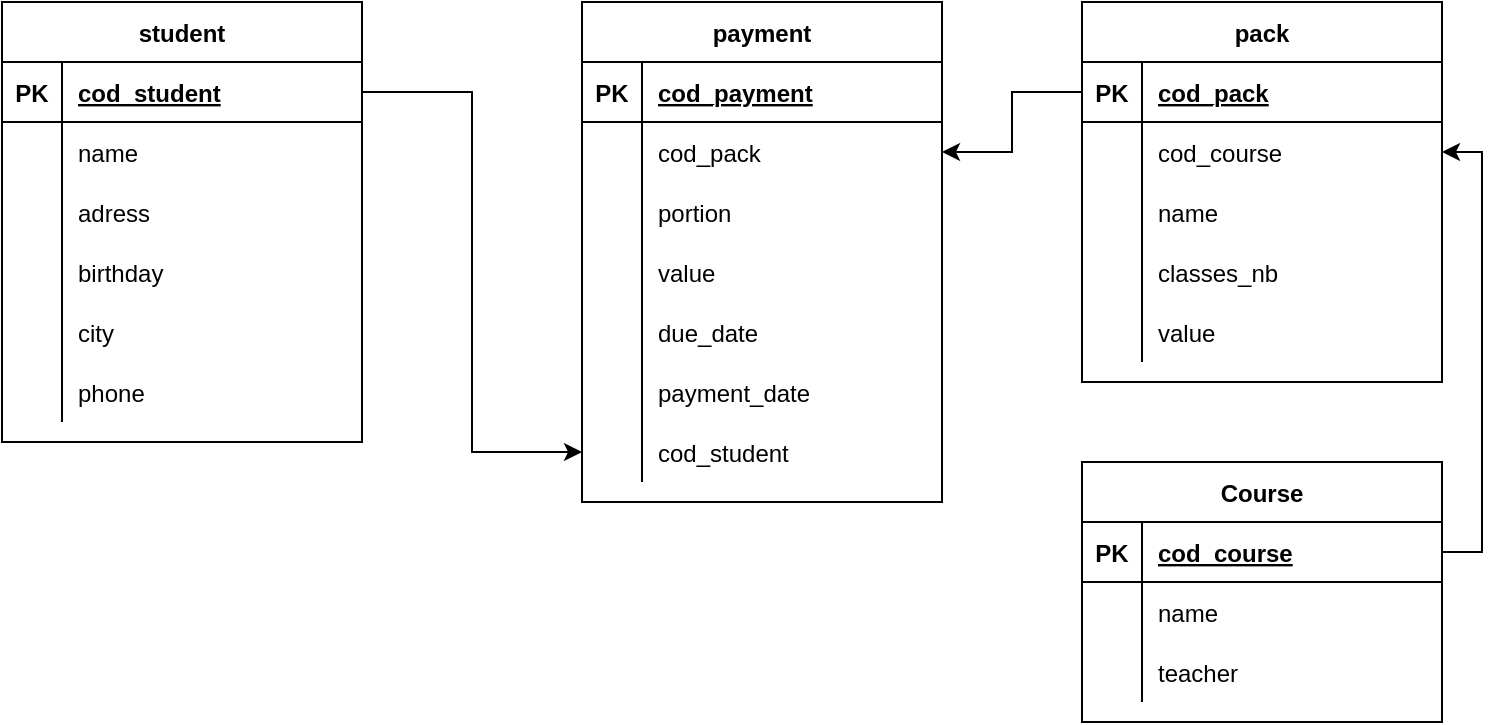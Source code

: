 <mxfile version="14.8.3" type="github">
  <diagram id="yye7fNIyae-eLSomYAyn" name="Page-1">
    <mxGraphModel dx="539" dy="541" grid="1" gridSize="10" guides="1" tooltips="1" connect="1" arrows="1" fold="1" page="1" pageScale="1" pageWidth="827" pageHeight="1169" math="0" shadow="0">
      <root>
        <mxCell id="0" />
        <mxCell id="1" parent="0" />
        <mxCell id="-oQEAZ4wANzjmrP18ibd-1" value="Course" style="shape=table;startSize=30;container=1;collapsible=1;childLayout=tableLayout;fixedRows=1;rowLines=0;fontStyle=1;align=center;resizeLast=1;" vertex="1" parent="1">
          <mxGeometry x="560" y="240" width="180" height="130" as="geometry" />
        </mxCell>
        <mxCell id="-oQEAZ4wANzjmrP18ibd-2" value="" style="shape=partialRectangle;collapsible=0;dropTarget=0;pointerEvents=0;fillColor=none;top=0;left=0;bottom=1;right=0;points=[[0,0.5],[1,0.5]];portConstraint=eastwest;" vertex="1" parent="-oQEAZ4wANzjmrP18ibd-1">
          <mxGeometry y="30" width="180" height="30" as="geometry" />
        </mxCell>
        <mxCell id="-oQEAZ4wANzjmrP18ibd-3" value="PK" style="shape=partialRectangle;connectable=0;fillColor=none;top=0;left=0;bottom=0;right=0;fontStyle=1;overflow=hidden;" vertex="1" parent="-oQEAZ4wANzjmrP18ibd-2">
          <mxGeometry width="30" height="30" as="geometry" />
        </mxCell>
        <mxCell id="-oQEAZ4wANzjmrP18ibd-4" value="cod_course" style="shape=partialRectangle;connectable=0;fillColor=none;top=0;left=0;bottom=0;right=0;align=left;spacingLeft=6;fontStyle=5;overflow=hidden;" vertex="1" parent="-oQEAZ4wANzjmrP18ibd-2">
          <mxGeometry x="30" width="150" height="30" as="geometry" />
        </mxCell>
        <mxCell id="-oQEAZ4wANzjmrP18ibd-5" value="" style="shape=partialRectangle;collapsible=0;dropTarget=0;pointerEvents=0;fillColor=none;top=0;left=0;bottom=0;right=0;points=[[0,0.5],[1,0.5]];portConstraint=eastwest;" vertex="1" parent="-oQEAZ4wANzjmrP18ibd-1">
          <mxGeometry y="60" width="180" height="30" as="geometry" />
        </mxCell>
        <mxCell id="-oQEAZ4wANzjmrP18ibd-6" value="" style="shape=partialRectangle;connectable=0;fillColor=none;top=0;left=0;bottom=0;right=0;editable=1;overflow=hidden;" vertex="1" parent="-oQEAZ4wANzjmrP18ibd-5">
          <mxGeometry width="30" height="30" as="geometry" />
        </mxCell>
        <mxCell id="-oQEAZ4wANzjmrP18ibd-7" value="name" style="shape=partialRectangle;connectable=0;fillColor=none;top=0;left=0;bottom=0;right=0;align=left;spacingLeft=6;overflow=hidden;" vertex="1" parent="-oQEAZ4wANzjmrP18ibd-5">
          <mxGeometry x="30" width="150" height="30" as="geometry" />
        </mxCell>
        <mxCell id="-oQEAZ4wANzjmrP18ibd-8" value="" style="shape=partialRectangle;collapsible=0;dropTarget=0;pointerEvents=0;fillColor=none;top=0;left=0;bottom=0;right=0;points=[[0,0.5],[1,0.5]];portConstraint=eastwest;" vertex="1" parent="-oQEAZ4wANzjmrP18ibd-1">
          <mxGeometry y="90" width="180" height="30" as="geometry" />
        </mxCell>
        <mxCell id="-oQEAZ4wANzjmrP18ibd-9" value="" style="shape=partialRectangle;connectable=0;fillColor=none;top=0;left=0;bottom=0;right=0;editable=1;overflow=hidden;" vertex="1" parent="-oQEAZ4wANzjmrP18ibd-8">
          <mxGeometry width="30" height="30" as="geometry" />
        </mxCell>
        <mxCell id="-oQEAZ4wANzjmrP18ibd-10" value="teacher" style="shape=partialRectangle;connectable=0;fillColor=none;top=0;left=0;bottom=0;right=0;align=left;spacingLeft=6;overflow=hidden;" vertex="1" parent="-oQEAZ4wANzjmrP18ibd-8">
          <mxGeometry x="30" width="150" height="30" as="geometry" />
        </mxCell>
        <mxCell id="-oQEAZ4wANzjmrP18ibd-14" value="student" style="shape=table;startSize=30;container=1;collapsible=1;childLayout=tableLayout;fixedRows=1;rowLines=0;fontStyle=1;align=center;resizeLast=1;" vertex="1" parent="1">
          <mxGeometry x="20" y="10" width="180" height="220" as="geometry" />
        </mxCell>
        <mxCell id="-oQEAZ4wANzjmrP18ibd-15" value="" style="shape=partialRectangle;collapsible=0;dropTarget=0;pointerEvents=0;fillColor=none;top=0;left=0;bottom=1;right=0;points=[[0,0.5],[1,0.5]];portConstraint=eastwest;" vertex="1" parent="-oQEAZ4wANzjmrP18ibd-14">
          <mxGeometry y="30" width="180" height="30" as="geometry" />
        </mxCell>
        <mxCell id="-oQEAZ4wANzjmrP18ibd-16" value="PK" style="shape=partialRectangle;connectable=0;fillColor=none;top=0;left=0;bottom=0;right=0;fontStyle=1;overflow=hidden;" vertex="1" parent="-oQEAZ4wANzjmrP18ibd-15">
          <mxGeometry width="30" height="30" as="geometry" />
        </mxCell>
        <mxCell id="-oQEAZ4wANzjmrP18ibd-17" value="cod_student" style="shape=partialRectangle;connectable=0;fillColor=none;top=0;left=0;bottom=0;right=0;align=left;spacingLeft=6;fontStyle=5;overflow=hidden;" vertex="1" parent="-oQEAZ4wANzjmrP18ibd-15">
          <mxGeometry x="30" width="150" height="30" as="geometry" />
        </mxCell>
        <mxCell id="-oQEAZ4wANzjmrP18ibd-18" value="" style="shape=partialRectangle;collapsible=0;dropTarget=0;pointerEvents=0;fillColor=none;top=0;left=0;bottom=0;right=0;points=[[0,0.5],[1,0.5]];portConstraint=eastwest;" vertex="1" parent="-oQEAZ4wANzjmrP18ibd-14">
          <mxGeometry y="60" width="180" height="30" as="geometry" />
        </mxCell>
        <mxCell id="-oQEAZ4wANzjmrP18ibd-19" value="" style="shape=partialRectangle;connectable=0;fillColor=none;top=0;left=0;bottom=0;right=0;editable=1;overflow=hidden;" vertex="1" parent="-oQEAZ4wANzjmrP18ibd-18">
          <mxGeometry width="30" height="30" as="geometry" />
        </mxCell>
        <mxCell id="-oQEAZ4wANzjmrP18ibd-20" value="name" style="shape=partialRectangle;connectable=0;fillColor=none;top=0;left=0;bottom=0;right=0;align=left;spacingLeft=6;overflow=hidden;" vertex="1" parent="-oQEAZ4wANzjmrP18ibd-18">
          <mxGeometry x="30" width="150" height="30" as="geometry" />
        </mxCell>
        <mxCell id="-oQEAZ4wANzjmrP18ibd-21" value="" style="shape=partialRectangle;collapsible=0;dropTarget=0;pointerEvents=0;fillColor=none;top=0;left=0;bottom=0;right=0;points=[[0,0.5],[1,0.5]];portConstraint=eastwest;" vertex="1" parent="-oQEAZ4wANzjmrP18ibd-14">
          <mxGeometry y="90" width="180" height="30" as="geometry" />
        </mxCell>
        <mxCell id="-oQEAZ4wANzjmrP18ibd-22" value="" style="shape=partialRectangle;connectable=0;fillColor=none;top=0;left=0;bottom=0;right=0;editable=1;overflow=hidden;" vertex="1" parent="-oQEAZ4wANzjmrP18ibd-21">
          <mxGeometry width="30" height="30" as="geometry" />
        </mxCell>
        <mxCell id="-oQEAZ4wANzjmrP18ibd-23" value="adress" style="shape=partialRectangle;connectable=0;fillColor=none;top=0;left=0;bottom=0;right=0;align=left;spacingLeft=6;overflow=hidden;" vertex="1" parent="-oQEAZ4wANzjmrP18ibd-21">
          <mxGeometry x="30" width="150" height="30" as="geometry" />
        </mxCell>
        <mxCell id="-oQEAZ4wANzjmrP18ibd-24" value="" style="shape=partialRectangle;collapsible=0;dropTarget=0;pointerEvents=0;fillColor=none;top=0;left=0;bottom=0;right=0;points=[[0,0.5],[1,0.5]];portConstraint=eastwest;" vertex="1" parent="-oQEAZ4wANzjmrP18ibd-14">
          <mxGeometry y="120" width="180" height="30" as="geometry" />
        </mxCell>
        <mxCell id="-oQEAZ4wANzjmrP18ibd-25" value="" style="shape=partialRectangle;connectable=0;fillColor=none;top=0;left=0;bottom=0;right=0;editable=1;overflow=hidden;" vertex="1" parent="-oQEAZ4wANzjmrP18ibd-24">
          <mxGeometry width="30" height="30" as="geometry" />
        </mxCell>
        <mxCell id="-oQEAZ4wANzjmrP18ibd-26" value="birthday" style="shape=partialRectangle;connectable=0;fillColor=none;top=0;left=0;bottom=0;right=0;align=left;spacingLeft=6;overflow=hidden;" vertex="1" parent="-oQEAZ4wANzjmrP18ibd-24">
          <mxGeometry x="30" width="150" height="30" as="geometry" />
        </mxCell>
        <mxCell id="-oQEAZ4wANzjmrP18ibd-27" value="" style="shape=partialRectangle;collapsible=0;dropTarget=0;pointerEvents=0;fillColor=none;top=0;left=0;bottom=0;right=0;points=[[0,0.5],[1,0.5]];portConstraint=eastwest;" vertex="1" parent="-oQEAZ4wANzjmrP18ibd-14">
          <mxGeometry y="150" width="180" height="30" as="geometry" />
        </mxCell>
        <mxCell id="-oQEAZ4wANzjmrP18ibd-28" value="" style="shape=partialRectangle;connectable=0;fillColor=none;top=0;left=0;bottom=0;right=0;editable=1;overflow=hidden;" vertex="1" parent="-oQEAZ4wANzjmrP18ibd-27">
          <mxGeometry width="30" height="30" as="geometry" />
        </mxCell>
        <mxCell id="-oQEAZ4wANzjmrP18ibd-29" value="city" style="shape=partialRectangle;connectable=0;fillColor=none;top=0;left=0;bottom=0;right=0;align=left;spacingLeft=6;overflow=hidden;" vertex="1" parent="-oQEAZ4wANzjmrP18ibd-27">
          <mxGeometry x="30" width="150" height="30" as="geometry" />
        </mxCell>
        <mxCell id="-oQEAZ4wANzjmrP18ibd-30" value="" style="shape=partialRectangle;collapsible=0;dropTarget=0;pointerEvents=0;fillColor=none;top=0;left=0;bottom=0;right=0;points=[[0,0.5],[1,0.5]];portConstraint=eastwest;" vertex="1" parent="-oQEAZ4wANzjmrP18ibd-14">
          <mxGeometry y="180" width="180" height="30" as="geometry" />
        </mxCell>
        <mxCell id="-oQEAZ4wANzjmrP18ibd-31" value="" style="shape=partialRectangle;connectable=0;fillColor=none;top=0;left=0;bottom=0;right=0;editable=1;overflow=hidden;" vertex="1" parent="-oQEAZ4wANzjmrP18ibd-30">
          <mxGeometry width="30" height="30" as="geometry" />
        </mxCell>
        <mxCell id="-oQEAZ4wANzjmrP18ibd-32" value="phone" style="shape=partialRectangle;connectable=0;fillColor=none;top=0;left=0;bottom=0;right=0;align=left;spacingLeft=6;overflow=hidden;" vertex="1" parent="-oQEAZ4wANzjmrP18ibd-30">
          <mxGeometry x="30" width="150" height="30" as="geometry" />
        </mxCell>
        <mxCell id="-oQEAZ4wANzjmrP18ibd-33" value="pack" style="shape=table;startSize=30;container=1;collapsible=1;childLayout=tableLayout;fixedRows=1;rowLines=0;fontStyle=1;align=center;resizeLast=1;" vertex="1" parent="1">
          <mxGeometry x="560" y="10" width="180" height="190" as="geometry" />
        </mxCell>
        <mxCell id="-oQEAZ4wANzjmrP18ibd-34" value="" style="shape=partialRectangle;collapsible=0;dropTarget=0;pointerEvents=0;fillColor=none;top=0;left=0;bottom=1;right=0;points=[[0,0.5],[1,0.5]];portConstraint=eastwest;" vertex="1" parent="-oQEAZ4wANzjmrP18ibd-33">
          <mxGeometry y="30" width="180" height="30" as="geometry" />
        </mxCell>
        <mxCell id="-oQEAZ4wANzjmrP18ibd-35" value="PK" style="shape=partialRectangle;connectable=0;fillColor=none;top=0;left=0;bottom=0;right=0;fontStyle=1;overflow=hidden;" vertex="1" parent="-oQEAZ4wANzjmrP18ibd-34">
          <mxGeometry width="30" height="30" as="geometry" />
        </mxCell>
        <mxCell id="-oQEAZ4wANzjmrP18ibd-36" value="cod_pack" style="shape=partialRectangle;connectable=0;fillColor=none;top=0;left=0;bottom=0;right=0;align=left;spacingLeft=6;fontStyle=5;overflow=hidden;" vertex="1" parent="-oQEAZ4wANzjmrP18ibd-34">
          <mxGeometry x="30" width="150" height="30" as="geometry" />
        </mxCell>
        <mxCell id="-oQEAZ4wANzjmrP18ibd-37" value="" style="shape=partialRectangle;collapsible=0;dropTarget=0;pointerEvents=0;fillColor=none;top=0;left=0;bottom=0;right=0;points=[[0,0.5],[1,0.5]];portConstraint=eastwest;" vertex="1" parent="-oQEAZ4wANzjmrP18ibd-33">
          <mxGeometry y="60" width="180" height="30" as="geometry" />
        </mxCell>
        <mxCell id="-oQEAZ4wANzjmrP18ibd-38" value="" style="shape=partialRectangle;connectable=0;fillColor=none;top=0;left=0;bottom=0;right=0;editable=1;overflow=hidden;" vertex="1" parent="-oQEAZ4wANzjmrP18ibd-37">
          <mxGeometry width="30" height="30" as="geometry" />
        </mxCell>
        <mxCell id="-oQEAZ4wANzjmrP18ibd-39" value="cod_course" style="shape=partialRectangle;connectable=0;fillColor=none;top=0;left=0;bottom=0;right=0;align=left;spacingLeft=6;overflow=hidden;" vertex="1" parent="-oQEAZ4wANzjmrP18ibd-37">
          <mxGeometry x="30" width="150" height="30" as="geometry" />
        </mxCell>
        <mxCell id="-oQEAZ4wANzjmrP18ibd-40" value="" style="shape=partialRectangle;collapsible=0;dropTarget=0;pointerEvents=0;fillColor=none;top=0;left=0;bottom=0;right=0;points=[[0,0.5],[1,0.5]];portConstraint=eastwest;" vertex="1" parent="-oQEAZ4wANzjmrP18ibd-33">
          <mxGeometry y="90" width="180" height="30" as="geometry" />
        </mxCell>
        <mxCell id="-oQEAZ4wANzjmrP18ibd-41" value="" style="shape=partialRectangle;connectable=0;fillColor=none;top=0;left=0;bottom=0;right=0;editable=1;overflow=hidden;" vertex="1" parent="-oQEAZ4wANzjmrP18ibd-40">
          <mxGeometry width="30" height="30" as="geometry" />
        </mxCell>
        <mxCell id="-oQEAZ4wANzjmrP18ibd-42" value="name" style="shape=partialRectangle;connectable=0;fillColor=none;top=0;left=0;bottom=0;right=0;align=left;spacingLeft=6;overflow=hidden;" vertex="1" parent="-oQEAZ4wANzjmrP18ibd-40">
          <mxGeometry x="30" width="150" height="30" as="geometry" />
        </mxCell>
        <mxCell id="-oQEAZ4wANzjmrP18ibd-43" value="" style="shape=partialRectangle;collapsible=0;dropTarget=0;pointerEvents=0;fillColor=none;top=0;left=0;bottom=0;right=0;points=[[0,0.5],[1,0.5]];portConstraint=eastwest;" vertex="1" parent="-oQEAZ4wANzjmrP18ibd-33">
          <mxGeometry y="120" width="180" height="30" as="geometry" />
        </mxCell>
        <mxCell id="-oQEAZ4wANzjmrP18ibd-44" value="" style="shape=partialRectangle;connectable=0;fillColor=none;top=0;left=0;bottom=0;right=0;editable=1;overflow=hidden;" vertex="1" parent="-oQEAZ4wANzjmrP18ibd-43">
          <mxGeometry width="30" height="30" as="geometry" />
        </mxCell>
        <mxCell id="-oQEAZ4wANzjmrP18ibd-45" value="classes_nb" style="shape=partialRectangle;connectable=0;fillColor=none;top=0;left=0;bottom=0;right=0;align=left;spacingLeft=6;overflow=hidden;" vertex="1" parent="-oQEAZ4wANzjmrP18ibd-43">
          <mxGeometry x="30" width="150" height="30" as="geometry" />
        </mxCell>
        <mxCell id="-oQEAZ4wANzjmrP18ibd-46" value="" style="shape=partialRectangle;collapsible=0;dropTarget=0;pointerEvents=0;fillColor=none;top=0;left=0;bottom=0;right=0;points=[[0,0.5],[1,0.5]];portConstraint=eastwest;" vertex="1" parent="-oQEAZ4wANzjmrP18ibd-33">
          <mxGeometry y="150" width="180" height="30" as="geometry" />
        </mxCell>
        <mxCell id="-oQEAZ4wANzjmrP18ibd-47" value="" style="shape=partialRectangle;connectable=0;fillColor=none;top=0;left=0;bottom=0;right=0;editable=1;overflow=hidden;" vertex="1" parent="-oQEAZ4wANzjmrP18ibd-46">
          <mxGeometry width="30" height="30" as="geometry" />
        </mxCell>
        <mxCell id="-oQEAZ4wANzjmrP18ibd-48" value="value" style="shape=partialRectangle;connectable=0;fillColor=none;top=0;left=0;bottom=0;right=0;align=left;spacingLeft=6;overflow=hidden;" vertex="1" parent="-oQEAZ4wANzjmrP18ibd-46">
          <mxGeometry x="30" width="150" height="30" as="geometry" />
        </mxCell>
        <mxCell id="-oQEAZ4wANzjmrP18ibd-49" value="payment" style="shape=table;startSize=30;container=1;collapsible=1;childLayout=tableLayout;fixedRows=1;rowLines=0;fontStyle=1;align=center;resizeLast=1;" vertex="1" parent="1">
          <mxGeometry x="310" y="10" width="180" height="250" as="geometry" />
        </mxCell>
        <mxCell id="-oQEAZ4wANzjmrP18ibd-50" value="" style="shape=partialRectangle;collapsible=0;dropTarget=0;pointerEvents=0;fillColor=none;top=0;left=0;bottom=1;right=0;points=[[0,0.5],[1,0.5]];portConstraint=eastwest;" vertex="1" parent="-oQEAZ4wANzjmrP18ibd-49">
          <mxGeometry y="30" width="180" height="30" as="geometry" />
        </mxCell>
        <mxCell id="-oQEAZ4wANzjmrP18ibd-51" value="PK" style="shape=partialRectangle;connectable=0;fillColor=none;top=0;left=0;bottom=0;right=0;fontStyle=1;overflow=hidden;" vertex="1" parent="-oQEAZ4wANzjmrP18ibd-50">
          <mxGeometry width="30" height="30" as="geometry" />
        </mxCell>
        <mxCell id="-oQEAZ4wANzjmrP18ibd-52" value="cod_payment" style="shape=partialRectangle;connectable=0;fillColor=none;top=0;left=0;bottom=0;right=0;align=left;spacingLeft=6;fontStyle=5;overflow=hidden;" vertex="1" parent="-oQEAZ4wANzjmrP18ibd-50">
          <mxGeometry x="30" width="150" height="30" as="geometry" />
        </mxCell>
        <mxCell id="-oQEAZ4wANzjmrP18ibd-53" value="" style="shape=partialRectangle;collapsible=0;dropTarget=0;pointerEvents=0;fillColor=none;top=0;left=0;bottom=0;right=0;points=[[0,0.5],[1,0.5]];portConstraint=eastwest;" vertex="1" parent="-oQEAZ4wANzjmrP18ibd-49">
          <mxGeometry y="60" width="180" height="30" as="geometry" />
        </mxCell>
        <mxCell id="-oQEAZ4wANzjmrP18ibd-54" value="" style="shape=partialRectangle;connectable=0;fillColor=none;top=0;left=0;bottom=0;right=0;editable=1;overflow=hidden;" vertex="1" parent="-oQEAZ4wANzjmrP18ibd-53">
          <mxGeometry width="30" height="30" as="geometry" />
        </mxCell>
        <mxCell id="-oQEAZ4wANzjmrP18ibd-55" value="cod_pack" style="shape=partialRectangle;connectable=0;fillColor=none;top=0;left=0;bottom=0;right=0;align=left;spacingLeft=6;overflow=hidden;" vertex="1" parent="-oQEAZ4wANzjmrP18ibd-53">
          <mxGeometry x="30" width="150" height="30" as="geometry" />
        </mxCell>
        <mxCell id="-oQEAZ4wANzjmrP18ibd-56" value="" style="shape=partialRectangle;collapsible=0;dropTarget=0;pointerEvents=0;fillColor=none;top=0;left=0;bottom=0;right=0;points=[[0,0.5],[1,0.5]];portConstraint=eastwest;" vertex="1" parent="-oQEAZ4wANzjmrP18ibd-49">
          <mxGeometry y="90" width="180" height="30" as="geometry" />
        </mxCell>
        <mxCell id="-oQEAZ4wANzjmrP18ibd-57" value="" style="shape=partialRectangle;connectable=0;fillColor=none;top=0;left=0;bottom=0;right=0;editable=1;overflow=hidden;" vertex="1" parent="-oQEAZ4wANzjmrP18ibd-56">
          <mxGeometry width="30" height="30" as="geometry" />
        </mxCell>
        <mxCell id="-oQEAZ4wANzjmrP18ibd-58" value="portion" style="shape=partialRectangle;connectable=0;fillColor=none;top=0;left=0;bottom=0;right=0;align=left;spacingLeft=6;overflow=hidden;" vertex="1" parent="-oQEAZ4wANzjmrP18ibd-56">
          <mxGeometry x="30" width="150" height="30" as="geometry" />
        </mxCell>
        <mxCell id="-oQEAZ4wANzjmrP18ibd-59" value="" style="shape=partialRectangle;collapsible=0;dropTarget=0;pointerEvents=0;fillColor=none;top=0;left=0;bottom=0;right=0;points=[[0,0.5],[1,0.5]];portConstraint=eastwest;" vertex="1" parent="-oQEAZ4wANzjmrP18ibd-49">
          <mxGeometry y="120" width="180" height="30" as="geometry" />
        </mxCell>
        <mxCell id="-oQEAZ4wANzjmrP18ibd-60" value="" style="shape=partialRectangle;connectable=0;fillColor=none;top=0;left=0;bottom=0;right=0;editable=1;overflow=hidden;" vertex="1" parent="-oQEAZ4wANzjmrP18ibd-59">
          <mxGeometry width="30" height="30" as="geometry" />
        </mxCell>
        <mxCell id="-oQEAZ4wANzjmrP18ibd-61" value="value" style="shape=partialRectangle;connectable=0;fillColor=none;top=0;left=0;bottom=0;right=0;align=left;spacingLeft=6;overflow=hidden;" vertex="1" parent="-oQEAZ4wANzjmrP18ibd-59">
          <mxGeometry x="30" width="150" height="30" as="geometry" />
        </mxCell>
        <mxCell id="-oQEAZ4wANzjmrP18ibd-62" value="" style="shape=partialRectangle;collapsible=0;dropTarget=0;pointerEvents=0;fillColor=none;top=0;left=0;bottom=0;right=0;points=[[0,0.5],[1,0.5]];portConstraint=eastwest;" vertex="1" parent="-oQEAZ4wANzjmrP18ibd-49">
          <mxGeometry y="150" width="180" height="30" as="geometry" />
        </mxCell>
        <mxCell id="-oQEAZ4wANzjmrP18ibd-63" value="" style="shape=partialRectangle;connectable=0;fillColor=none;top=0;left=0;bottom=0;right=0;editable=1;overflow=hidden;" vertex="1" parent="-oQEAZ4wANzjmrP18ibd-62">
          <mxGeometry width="30" height="30" as="geometry" />
        </mxCell>
        <mxCell id="-oQEAZ4wANzjmrP18ibd-64" value="due_date" style="shape=partialRectangle;connectable=0;fillColor=none;top=0;left=0;bottom=0;right=0;align=left;spacingLeft=6;overflow=hidden;" vertex="1" parent="-oQEAZ4wANzjmrP18ibd-62">
          <mxGeometry x="30" width="150" height="30" as="geometry" />
        </mxCell>
        <mxCell id="-oQEAZ4wANzjmrP18ibd-65" value="" style="shape=partialRectangle;collapsible=0;dropTarget=0;pointerEvents=0;fillColor=none;top=0;left=0;bottom=0;right=0;points=[[0,0.5],[1,0.5]];portConstraint=eastwest;" vertex="1" parent="-oQEAZ4wANzjmrP18ibd-49">
          <mxGeometry y="180" width="180" height="30" as="geometry" />
        </mxCell>
        <mxCell id="-oQEAZ4wANzjmrP18ibd-66" value="" style="shape=partialRectangle;connectable=0;fillColor=none;top=0;left=0;bottom=0;right=0;editable=1;overflow=hidden;" vertex="1" parent="-oQEAZ4wANzjmrP18ibd-65">
          <mxGeometry width="30" height="30" as="geometry" />
        </mxCell>
        <mxCell id="-oQEAZ4wANzjmrP18ibd-67" value="payment_date" style="shape=partialRectangle;connectable=0;fillColor=none;top=0;left=0;bottom=0;right=0;align=left;spacingLeft=6;overflow=hidden;" vertex="1" parent="-oQEAZ4wANzjmrP18ibd-65">
          <mxGeometry x="30" width="150" height="30" as="geometry" />
        </mxCell>
        <mxCell id="-oQEAZ4wANzjmrP18ibd-68" value="" style="shape=partialRectangle;collapsible=0;dropTarget=0;pointerEvents=0;fillColor=none;top=0;left=0;bottom=0;right=0;points=[[0,0.5],[1,0.5]];portConstraint=eastwest;" vertex="1" parent="-oQEAZ4wANzjmrP18ibd-49">
          <mxGeometry y="210" width="180" height="30" as="geometry" />
        </mxCell>
        <mxCell id="-oQEAZ4wANzjmrP18ibd-69" value="" style="shape=partialRectangle;connectable=0;fillColor=none;top=0;left=0;bottom=0;right=0;editable=1;overflow=hidden;" vertex="1" parent="-oQEAZ4wANzjmrP18ibd-68">
          <mxGeometry width="30" height="30" as="geometry" />
        </mxCell>
        <mxCell id="-oQEAZ4wANzjmrP18ibd-70" value="cod_student" style="shape=partialRectangle;connectable=0;fillColor=none;top=0;left=0;bottom=0;right=0;align=left;spacingLeft=6;overflow=hidden;" vertex="1" parent="-oQEAZ4wANzjmrP18ibd-68">
          <mxGeometry x="30" width="150" height="30" as="geometry" />
        </mxCell>
        <mxCell id="-oQEAZ4wANzjmrP18ibd-71" style="edgeStyle=orthogonalEdgeStyle;rounded=0;orthogonalLoop=1;jettySize=auto;html=1;exitX=1;exitY=0.5;exitDx=0;exitDy=0;entryX=0;entryY=0.5;entryDx=0;entryDy=0;" edge="1" parent="1" source="-oQEAZ4wANzjmrP18ibd-15" target="-oQEAZ4wANzjmrP18ibd-68">
          <mxGeometry relative="1" as="geometry" />
        </mxCell>
        <mxCell id="-oQEAZ4wANzjmrP18ibd-73" style="edgeStyle=orthogonalEdgeStyle;rounded=0;orthogonalLoop=1;jettySize=auto;html=1;exitX=0;exitY=0.5;exitDx=0;exitDy=0;entryX=1;entryY=0.5;entryDx=0;entryDy=0;" edge="1" parent="1" source="-oQEAZ4wANzjmrP18ibd-34" target="-oQEAZ4wANzjmrP18ibd-53">
          <mxGeometry relative="1" as="geometry" />
        </mxCell>
        <mxCell id="-oQEAZ4wANzjmrP18ibd-74" style="edgeStyle=orthogonalEdgeStyle;rounded=0;orthogonalLoop=1;jettySize=auto;html=1;exitX=1;exitY=0.5;exitDx=0;exitDy=0;entryX=1;entryY=0.5;entryDx=0;entryDy=0;" edge="1" parent="1" source="-oQEAZ4wANzjmrP18ibd-2" target="-oQEAZ4wANzjmrP18ibd-37">
          <mxGeometry relative="1" as="geometry" />
        </mxCell>
      </root>
    </mxGraphModel>
  </diagram>
</mxfile>
